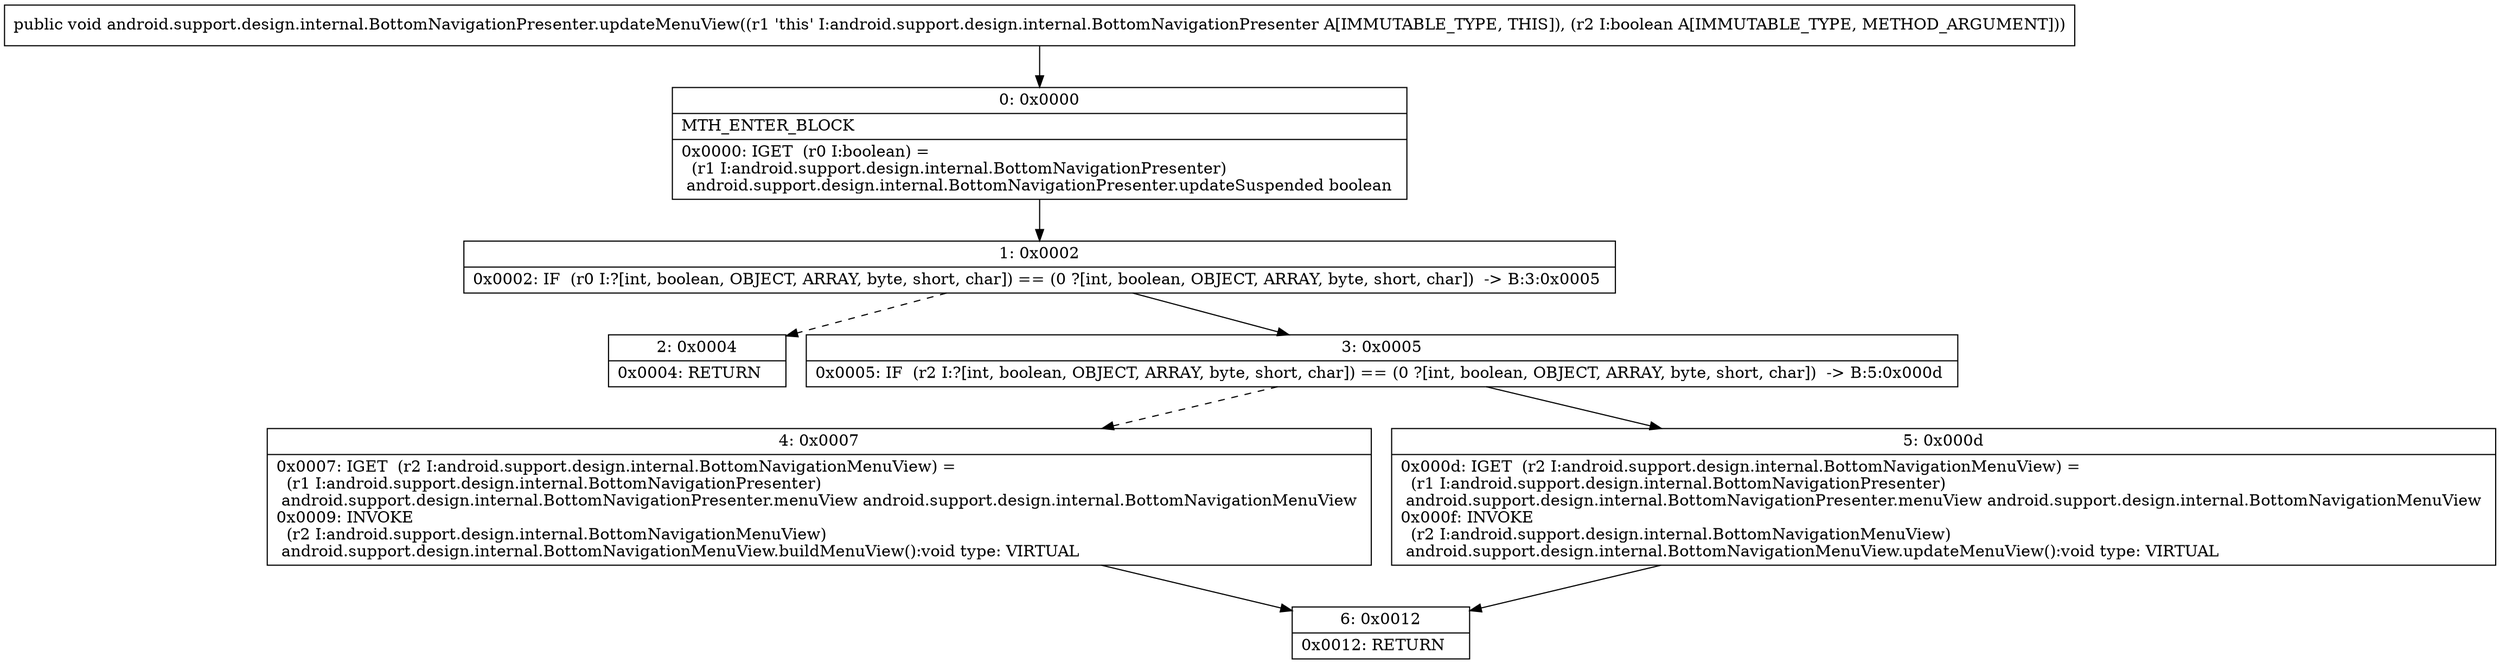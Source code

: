 digraph "CFG forandroid.support.design.internal.BottomNavigationPresenter.updateMenuView(Z)V" {
Node_0 [shape=record,label="{0\:\ 0x0000|MTH_ENTER_BLOCK\l|0x0000: IGET  (r0 I:boolean) = \l  (r1 I:android.support.design.internal.BottomNavigationPresenter)\l android.support.design.internal.BottomNavigationPresenter.updateSuspended boolean \l}"];
Node_1 [shape=record,label="{1\:\ 0x0002|0x0002: IF  (r0 I:?[int, boolean, OBJECT, ARRAY, byte, short, char]) == (0 ?[int, boolean, OBJECT, ARRAY, byte, short, char])  \-\> B:3:0x0005 \l}"];
Node_2 [shape=record,label="{2\:\ 0x0004|0x0004: RETURN   \l}"];
Node_3 [shape=record,label="{3\:\ 0x0005|0x0005: IF  (r2 I:?[int, boolean, OBJECT, ARRAY, byte, short, char]) == (0 ?[int, boolean, OBJECT, ARRAY, byte, short, char])  \-\> B:5:0x000d \l}"];
Node_4 [shape=record,label="{4\:\ 0x0007|0x0007: IGET  (r2 I:android.support.design.internal.BottomNavigationMenuView) = \l  (r1 I:android.support.design.internal.BottomNavigationPresenter)\l android.support.design.internal.BottomNavigationPresenter.menuView android.support.design.internal.BottomNavigationMenuView \l0x0009: INVOKE  \l  (r2 I:android.support.design.internal.BottomNavigationMenuView)\l android.support.design.internal.BottomNavigationMenuView.buildMenuView():void type: VIRTUAL \l}"];
Node_5 [shape=record,label="{5\:\ 0x000d|0x000d: IGET  (r2 I:android.support.design.internal.BottomNavigationMenuView) = \l  (r1 I:android.support.design.internal.BottomNavigationPresenter)\l android.support.design.internal.BottomNavigationPresenter.menuView android.support.design.internal.BottomNavigationMenuView \l0x000f: INVOKE  \l  (r2 I:android.support.design.internal.BottomNavigationMenuView)\l android.support.design.internal.BottomNavigationMenuView.updateMenuView():void type: VIRTUAL \l}"];
Node_6 [shape=record,label="{6\:\ 0x0012|0x0012: RETURN   \l}"];
MethodNode[shape=record,label="{public void android.support.design.internal.BottomNavigationPresenter.updateMenuView((r1 'this' I:android.support.design.internal.BottomNavigationPresenter A[IMMUTABLE_TYPE, THIS]), (r2 I:boolean A[IMMUTABLE_TYPE, METHOD_ARGUMENT])) }"];
MethodNode -> Node_0;
Node_0 -> Node_1;
Node_1 -> Node_2[style=dashed];
Node_1 -> Node_3;
Node_3 -> Node_4[style=dashed];
Node_3 -> Node_5;
Node_4 -> Node_6;
Node_5 -> Node_6;
}

